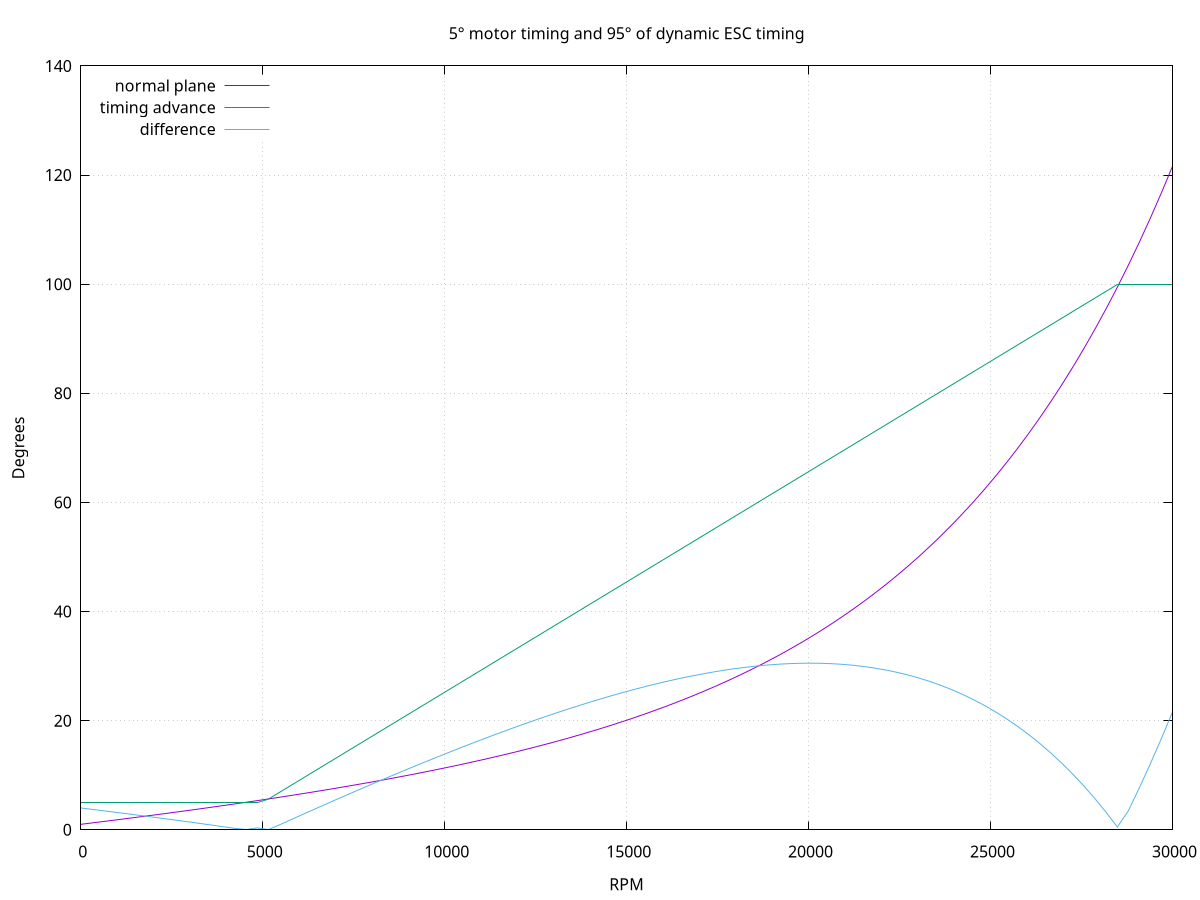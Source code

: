 # http://gnuplot.respawned.com/
# Scale font and line width (dpi) by changing the size! It will always display stretched.
set terminal svg size 400,300 enhanced fname 'arial'  fsize 10 butt solid
set output 'out.svg'

# Key means label...
set key top left
set xlabel 'RPM'
set ylabel 'Degrees'
set title '5° motor timing and 95° of dynamic ESC timing'
set grid xtics mxtics ytics mytics
set xrange [0:30000]
set yrange [0:]
#set xtics 10
#set ytics 10

winding(x) = x / 1500
distortion(x) = 2 ** (x / 4500)
normal(x) = distortion(x) + winding(x)

motor = 5
boost = 95
startrpm = 5000
finishrpm = 28500

boost(x) = x < startrpm ? 0 : x >= finishrpm ? boost : boost*((x-startrpm)/(finishrpm-startrpm))

timing(x) = motor + boost(x)

plot normal(x) title "normal plane", timing(x) title "timing advance", abs(timing(x) - normal(x)) title "difference"

